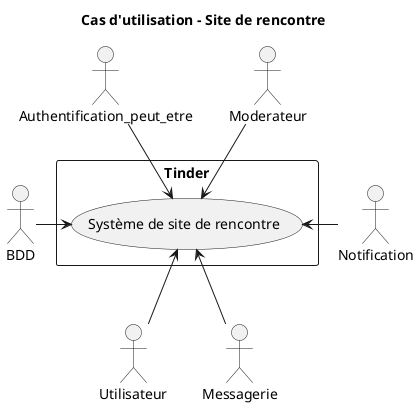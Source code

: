 @startuml
title Cas d'utilisation - Site de rencontre

actor Utilisateur
actor Messagerie
actor BDD
actor Notification
actor Authentification_peut_etre
actor Moderateur

rectangle "Tinder" {
  usecase "Système de site de rencontre" as UC_Systeme
}

Utilisateur -up-> UC_Systeme
Messagerie -up-> UC_Systeme
BDD -right-> UC_Systeme
Notification -left-> UC_Systeme
Authentification_peut_etre -down-> UC_Systeme
Moderateur -down-> UC_Systeme

@enduml